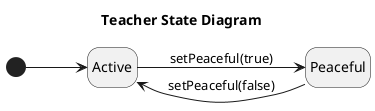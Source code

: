 @startuml teacher
left to right direction
title Teacher State Diagram
hide empty description

[*] --> Active
Active --> Peaceful : setPeaceful(true)
Peaceful --> Active : setPeaceful(false)

@enduml